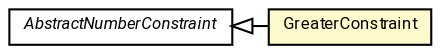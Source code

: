 #!/usr/local/bin/dot
#
# Class diagram 
# Generated by UMLGraph version R5_7_2-60-g0e99a6 (http://www.spinellis.gr/umlgraph/)
#

digraph G {
	graph [fontnames="svg"]
	edge [fontname="Roboto",fontsize=7,labelfontname="Roboto",labelfontsize=7,color="black"];
	node [fontname="Roboto",fontcolor="black",fontsize=8,shape=plaintext,margin=0,width=0,height=0];
	nodesep=0.15;
	ranksep=0.25;
	rankdir=LR;
	// de.lmu.ifi.dbs.elki.utilities.optionhandling.constraints.AbstractNumberConstraint
	c4790847 [label=<<table title="de.lmu.ifi.dbs.elki.utilities.optionhandling.constraints.AbstractNumberConstraint" border="0" cellborder="1" cellspacing="0" cellpadding="2" href="AbstractNumberConstraint.html" target="_parent">
		<tr><td><table border="0" cellspacing="0" cellpadding="1">
		<tr><td align="center" balign="center"> <font face="Roboto"><i>AbstractNumberConstraint</i></font> </td></tr>
		</table></td></tr>
		</table>>, URL="AbstractNumberConstraint.html"];
	// de.lmu.ifi.dbs.elki.utilities.optionhandling.constraints.GreaterConstraint
	c4790854 [label=<<table title="de.lmu.ifi.dbs.elki.utilities.optionhandling.constraints.GreaterConstraint" border="0" cellborder="1" cellspacing="0" cellpadding="2" bgcolor="lemonChiffon" href="GreaterConstraint.html" target="_parent">
		<tr><td><table border="0" cellspacing="0" cellpadding="1">
		<tr><td align="center" balign="center"> <font face="Roboto">GreaterConstraint</font> </td></tr>
		</table></td></tr>
		</table>>, URL="GreaterConstraint.html"];
	// de.lmu.ifi.dbs.elki.utilities.optionhandling.constraints.GreaterConstraint extends de.lmu.ifi.dbs.elki.utilities.optionhandling.constraints.AbstractNumberConstraint
	c4790847 -> c4790854 [arrowtail=empty,dir=back,weight=10];
}

